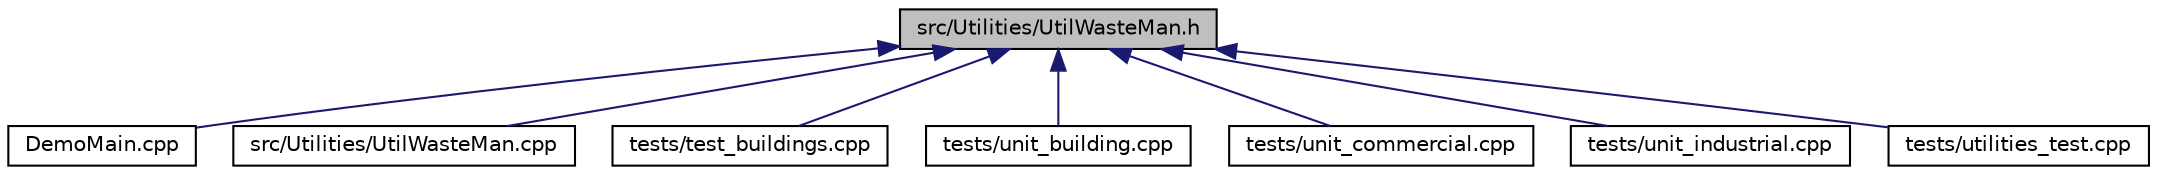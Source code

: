 digraph "src/Utilities/UtilWasteMan.h"
{
 // LATEX_PDF_SIZE
  edge [fontname="Helvetica",fontsize="10",labelfontname="Helvetica",labelfontsize="10"];
  node [fontname="Helvetica",fontsize="10",shape=record];
  Node1 [label="src/Utilities/UtilWasteMan.h",height=0.2,width=0.4,color="black", fillcolor="grey75", style="filled", fontcolor="black",tooltip="Header file for the UtilWasteMan class, implementing waste management services."];
  Node1 -> Node2 [dir="back",color="midnightblue",fontsize="10",style="solid"];
  Node2 [label="DemoMain.cpp",height=0.2,width=0.4,color="black", fillcolor="white", style="filled",URL="$DemoMain_8cpp.html",tooltip=" "];
  Node1 -> Node3 [dir="back",color="midnightblue",fontsize="10",style="solid"];
  Node3 [label="src/Utilities/UtilWasteMan.cpp",height=0.2,width=0.4,color="black", fillcolor="white", style="filled",URL="$UtilWasteMan_8cpp.html",tooltip=" "];
  Node1 -> Node4 [dir="back",color="midnightblue",fontsize="10",style="solid"];
  Node4 [label="tests/test_buildings.cpp",height=0.2,width=0.4,color="black", fillcolor="white", style="filled",URL="$test__buildings_8cpp.html",tooltip=" "];
  Node1 -> Node5 [dir="back",color="midnightblue",fontsize="10",style="solid"];
  Node5 [label="tests/unit_building.cpp",height=0.2,width=0.4,color="black", fillcolor="white", style="filled",URL="$unit__building_8cpp.html",tooltip=" "];
  Node1 -> Node6 [dir="back",color="midnightblue",fontsize="10",style="solid"];
  Node6 [label="tests/unit_commercial.cpp",height=0.2,width=0.4,color="black", fillcolor="white", style="filled",URL="$unit__commercial_8cpp.html",tooltip=" "];
  Node1 -> Node7 [dir="back",color="midnightblue",fontsize="10",style="solid"];
  Node7 [label="tests/unit_industrial.cpp",height=0.2,width=0.4,color="black", fillcolor="white", style="filled",URL="$unit__industrial_8cpp.html",tooltip=" "];
  Node1 -> Node8 [dir="back",color="midnightblue",fontsize="10",style="solid"];
  Node8 [label="tests/utilities_test.cpp",height=0.2,width=0.4,color="black", fillcolor="white", style="filled",URL="$utilities__test_8cpp.html",tooltip=" "];
}

